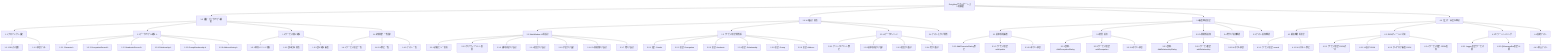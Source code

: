 graph TD
    A[Sruighlea アプリケーション再構築] --> B[1.0 基盤・データモデル構築]
    A --> C[2.0 UI再設計 閲覧]
    A --> D[3.0 編集機能実装]
    A --> E[4.0 仕上げ・高度な機能]
    
    B --> B1[1.1 プロジェクト設定]
    B1 --> B1a[1.1.1 DBパス変更]
    B1 --> B1b[1.1.2 接続テスト]
    
    B --> B2[1.2 データモデル定義 .h]
    B2 --> B2a[1.2.1 Character.h]
    B2 --> B2b[1.2.2 OccupationRecord.h]
    B2 --> B2c[1.2.3 AcademicRecord.h]
    B2 --> B2d[1.2.4 Relationship.h]
    B2 --> B2e[1.2.5 GroupMembership.h]
    B2 --> B2f[1.2.6 AddressHistory.h]
    
    B --> B3[1.3 サービス層IF定義]
    B3 --> B3a[1.3.1 既存メソッド削除]
    B3 --> B3b[1.3.2 新IF定義 閲覧]
    B3 --> B3c[1.3.3 新IF定義 編集]
    
    B --> B4[1.4 初期実装 一覧表示]
    B4 --> B4a[1.4.1 サービス実装 一覧]
    B4 --> B4b[1.4.2 UI修正 一覧]
    B4 --> B4c[1.4.3 テスト 一覧]
    
    C --> C1[2.1 MainWindow UI再設計]
    C1 --> C1a[2.1.1 詳細ビュー削除]
    C1 --> C1b[2.1.2 タブウィジェット配置]
    C1 --> C1c[2.1.3 基本情報タブ設計]
    C1 --> C1d[2.1.4 経歴タブ設計]
    C1 --> C1e[2.1.5 学業タブ設計]
    C1 --> C1f[2.1.6 人間関係タブ設計]
    C1 --> C1g[2.1.7 他タブ設計]
    
    C --> C2[2.2 サービス実装 閲覧系]
    C2 --> C2a[2.2.1 実装: Details]
    C2 --> C2b[2.2.2 実装: Occupation]
    C2 --> C2c[2.2.3 実装: Academic]
    C2 --> C2d[2.2.4 実装: Relationship]
    C2 --> C2e[2.2.5 実装: Group]
    C2 --> C2f[2.2.6 実装: Address]
    
    C --> C3[2.3 UIデータバインド]
    C3 --> C3a[2.3.1 クリックイベント修正]
    C3 --> C3b[2.3.2 基本情報タブ表示]
    C3 --> C3c[2.3.3 経歴タブ表示]
    C3 --> C3d[2.3.4 他タブ表示]
    
    C --> C4[2.4 テスト 全タブ閲覧]
    
    D --> D1[3.1 基本情報 編集]
    D1 --> D1a[3.1.1 AddCharacterDialog修正]
    D1 --> D1b[3.1.2 サービス実装 add/update]
    D1 --> D1c[3.1.3 UIボタン接続]
    
    D --> D2[3.2 経歴 追加]
    D2 --> D2a[3.2.1 新規: AddOccupationDialog]
    D2 --> D2b[3.2.2 サービス実装 addOccupation]
    D2 --> D2c[3.2.3 UIボタン接続]
    
    D --> D3[3.3 人間関係 追加]
    D3 --> D3a[3.3.1 新規: AddRelationshipDialog]
    D3 --> D3b[3.3.2 サービス実装 addRelationship]
    D3 --> D3c[3.3.3 UIボタン接続]
    
    D --> D4[3.4 他タブ追加機能]
    D --> D5[3.5 テスト 追加機能]
    
    E --> E1[4.1 検索機能 再実装]
    E1 --> E1a[4.1.1 サービス実装 search]
    E1 --> E1b[4.1.2 UIスロット修正]
    
    E --> E2[4.2 JSONフィールド対応]
    E2 --> E2a[4.2.1 サービス実装 JSONパース]
    E2 --> E2b[4.2.2 UI表示 JSON]
    E2 --> E2c[4.2.3 ダイアログ編集 JSON]
    E2 --> E2d[4.2.4 サービス実装 JSON保存]
    
    E --> E3[4.3 エラーハンドリング]
    E3 --> E3a[4.3.1 Logger実装 サービス層]
    E3 --> E3b[4.3.2 QMessageBox実装 UI層]
    
    E --> E4[4.4 最終テスト]
    E4 --> E4a[4.4.1 総合テスト]